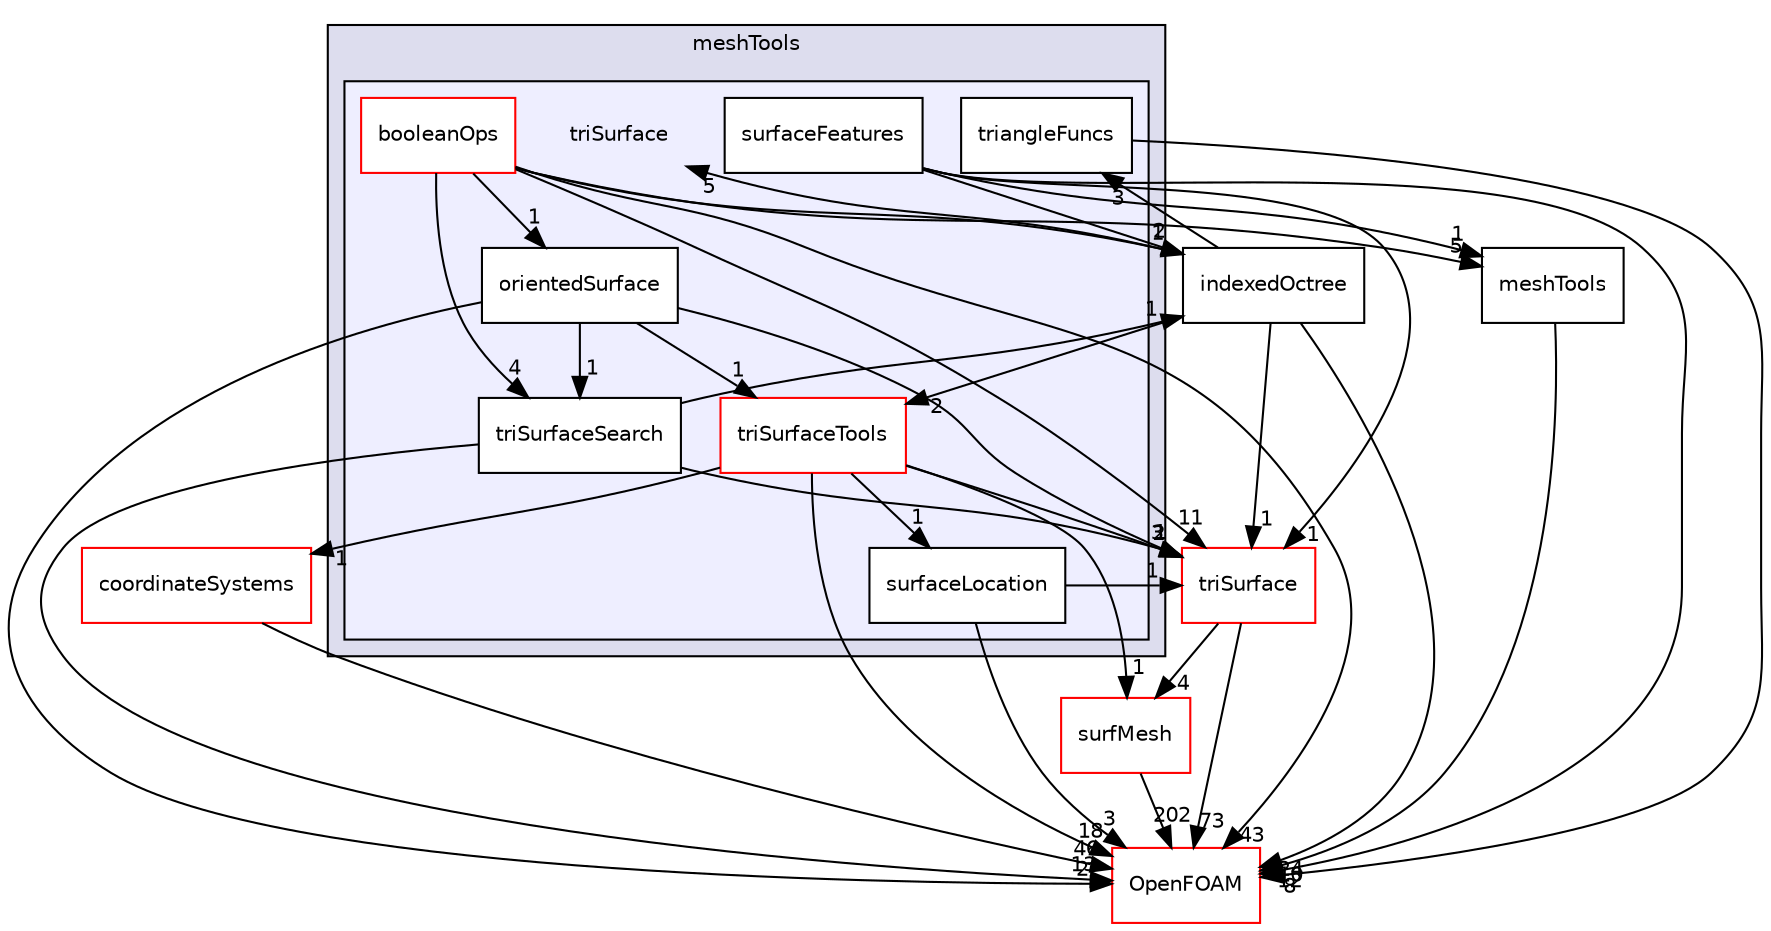 digraph "src/meshTools/triSurface" {
  bgcolor=transparent;
  compound=true
  node [ fontsize="10", fontname="Helvetica"];
  edge [ labelfontsize="10", labelfontname="Helvetica"];
  subgraph clusterdir_ae30ad0bef50cf391b24c614251bb9fd {
    graph [ bgcolor="#ddddee", pencolor="black", label="meshTools" fontname="Helvetica", fontsize="10", URL="dir_ae30ad0bef50cf391b24c614251bb9fd.html"]
  subgraph clusterdir_2c4b96702ead4056d900947b6784ec65 {
    graph [ bgcolor="#eeeeff", pencolor="black", label="" URL="dir_2c4b96702ead4056d900947b6784ec65.html"];
    dir_2c4b96702ead4056d900947b6784ec65 [shape=plaintext label="triSurface"];
    dir_74d5f0ef26cbc0ed5739a8bd0c9545b2 [shape=box label="booleanOps" color="red" fillcolor="white" style="filled" URL="dir_74d5f0ef26cbc0ed5739a8bd0c9545b2.html"];
    dir_1e5edae9d759078229e47ceedd1169a4 [shape=box label="orientedSurface" color="black" fillcolor="white" style="filled" URL="dir_1e5edae9d759078229e47ceedd1169a4.html"];
    dir_c7ea400be066a7991c819dfdcc67c0c6 [shape=box label="surfaceFeatures" color="black" fillcolor="white" style="filled" URL="dir_c7ea400be066a7991c819dfdcc67c0c6.html"];
    dir_ead27caff0a8912de2fb37af6ae8601f [shape=box label="surfaceLocation" color="black" fillcolor="white" style="filled" URL="dir_ead27caff0a8912de2fb37af6ae8601f.html"];
    dir_efe5326f90bc47de0a96776a4489d5a5 [shape=box label="triangleFuncs" color="black" fillcolor="white" style="filled" URL="dir_efe5326f90bc47de0a96776a4489d5a5.html"];
    dir_db58b4bbfae9cbaaed3d5fced27a0a3c [shape=box label="triSurfaceSearch" color="black" fillcolor="white" style="filled" URL="dir_db58b4bbfae9cbaaed3d5fced27a0a3c.html"];
    dir_56d4675d6cba2354f9e9dda440c341f0 [shape=box label="triSurfaceTools" color="red" fillcolor="white" style="filled" URL="dir_56d4675d6cba2354f9e9dda440c341f0.html"];
  }
  }
  dir_daefbc79e43b4c6de930591d46791fc2 [shape=box label="indexedOctree" URL="dir_daefbc79e43b4c6de930591d46791fc2.html"];
  dir_0a88fe22feb23ce5f078a04a1df67721 [shape=box label="surfMesh" color="red" URL="dir_0a88fe22feb23ce5f078a04a1df67721.html"];
  dir_b63c002b7559990bd414058641eb48ad [shape=box label="triSurface" color="red" URL="dir_b63c002b7559990bd414058641eb48ad.html"];
  dir_ef4318ca2457c4f3bff34731aba1c8d7 [shape=box label="coordinateSystems" color="red" URL="dir_ef4318ca2457c4f3bff34731aba1c8d7.html"];
  dir_c5473ff19b20e6ec4dfe5c310b3778a8 [shape=box label="OpenFOAM" color="red" URL="dir_c5473ff19b20e6ec4dfe5c310b3778a8.html"];
  dir_ed89494532d84cde5bd7df6bbfcbe2dc [shape=box label="meshTools" URL="dir_ed89494532d84cde5bd7df6bbfcbe2dc.html"];
  dir_56d4675d6cba2354f9e9dda440c341f0->dir_0a88fe22feb23ce5f078a04a1df67721 [headlabel="1", labeldistance=1.5 headhref="dir_001932_002735.html"];
  dir_56d4675d6cba2354f9e9dda440c341f0->dir_b63c002b7559990bd414058641eb48ad [headlabel="2", labeldistance=1.5 headhref="dir_001932_003024.html"];
  dir_56d4675d6cba2354f9e9dda440c341f0->dir_ead27caff0a8912de2fb37af6ae8601f [headlabel="1", labeldistance=1.5 headhref="dir_001932_001929.html"];
  dir_56d4675d6cba2354f9e9dda440c341f0->dir_ef4318ca2457c4f3bff34731aba1c8d7 [headlabel="1", labeldistance=1.5 headhref="dir_001932_001842.html"];
  dir_56d4675d6cba2354f9e9dda440c341f0->dir_c5473ff19b20e6ec4dfe5c310b3778a8 [headlabel="18", labeldistance=1.5 headhref="dir_001932_001950.html"];
  dir_daefbc79e43b4c6de930591d46791fc2->dir_56d4675d6cba2354f9e9dda440c341f0 [headlabel="2", labeldistance=1.5 headhref="dir_001845_001932.html"];
  dir_daefbc79e43b4c6de930591d46791fc2->dir_b63c002b7559990bd414058641eb48ad [headlabel="1", labeldistance=1.5 headhref="dir_001845_003024.html"];
  dir_daefbc79e43b4c6de930591d46791fc2->dir_efe5326f90bc47de0a96776a4489d5a5 [headlabel="3", labeldistance=1.5 headhref="dir_001845_001930.html"];
  dir_daefbc79e43b4c6de930591d46791fc2->dir_2c4b96702ead4056d900947b6784ec65 [headlabel="5", labeldistance=1.5 headhref="dir_001845_001922.html"];
  dir_daefbc79e43b4c6de930591d46791fc2->dir_c5473ff19b20e6ec4dfe5c310b3778a8 [headlabel="24", labeldistance=1.5 headhref="dir_001845_001950.html"];
  dir_1e5edae9d759078229e47ceedd1169a4->dir_56d4675d6cba2354f9e9dda440c341f0 [headlabel="1", labeldistance=1.5 headhref="dir_001927_001932.html"];
  dir_1e5edae9d759078229e47ceedd1169a4->dir_b63c002b7559990bd414058641eb48ad [headlabel="1", labeldistance=1.5 headhref="dir_001927_003024.html"];
  dir_1e5edae9d759078229e47ceedd1169a4->dir_db58b4bbfae9cbaaed3d5fced27a0a3c [headlabel="1", labeldistance=1.5 headhref="dir_001927_001931.html"];
  dir_1e5edae9d759078229e47ceedd1169a4->dir_c5473ff19b20e6ec4dfe5c310b3778a8 [headlabel="2", labeldistance=1.5 headhref="dir_001927_001950.html"];
  dir_0a88fe22feb23ce5f078a04a1df67721->dir_c5473ff19b20e6ec4dfe5c310b3778a8 [headlabel="202", labeldistance=1.5 headhref="dir_002735_001950.html"];
  dir_b63c002b7559990bd414058641eb48ad->dir_0a88fe22feb23ce5f078a04a1df67721 [headlabel="4", labeldistance=1.5 headhref="dir_003024_002735.html"];
  dir_b63c002b7559990bd414058641eb48ad->dir_c5473ff19b20e6ec4dfe5c310b3778a8 [headlabel="73", labeldistance=1.5 headhref="dir_003024_001950.html"];
  dir_ead27caff0a8912de2fb37af6ae8601f->dir_b63c002b7559990bd414058641eb48ad [headlabel="1", labeldistance=1.5 headhref="dir_001929_003024.html"];
  dir_ead27caff0a8912de2fb37af6ae8601f->dir_c5473ff19b20e6ec4dfe5c310b3778a8 [headlabel="3", labeldistance=1.5 headhref="dir_001929_001950.html"];
  dir_ef4318ca2457c4f3bff34731aba1c8d7->dir_c5473ff19b20e6ec4dfe5c310b3778a8 [headlabel="46", labeldistance=1.5 headhref="dir_001842_001950.html"];
  dir_c7ea400be066a7991c819dfdcc67c0c6->dir_daefbc79e43b4c6de930591d46791fc2 [headlabel="2", labeldistance=1.5 headhref="dir_001928_001845.html"];
  dir_c7ea400be066a7991c819dfdcc67c0c6->dir_b63c002b7559990bd414058641eb48ad [headlabel="1", labeldistance=1.5 headhref="dir_001928_003024.html"];
  dir_c7ea400be066a7991c819dfdcc67c0c6->dir_c5473ff19b20e6ec4dfe5c310b3778a8 [headlabel="12", labeldistance=1.5 headhref="dir_001928_001950.html"];
  dir_c7ea400be066a7991c819dfdcc67c0c6->dir_ed89494532d84cde5bd7df6bbfcbe2dc [headlabel="1", labeldistance=1.5 headhref="dir_001928_001851.html"];
  dir_efe5326f90bc47de0a96776a4489d5a5->dir_c5473ff19b20e6ec4dfe5c310b3778a8 [headlabel="8", labeldistance=1.5 headhref="dir_001930_001950.html"];
  dir_db58b4bbfae9cbaaed3d5fced27a0a3c->dir_daefbc79e43b4c6de930591d46791fc2 [headlabel="1", labeldistance=1.5 headhref="dir_001931_001845.html"];
  dir_db58b4bbfae9cbaaed3d5fced27a0a3c->dir_b63c002b7559990bd414058641eb48ad [headlabel="3", labeldistance=1.5 headhref="dir_001931_003024.html"];
  dir_db58b4bbfae9cbaaed3d5fced27a0a3c->dir_c5473ff19b20e6ec4dfe5c310b3778a8 [headlabel="13", labeldistance=1.5 headhref="dir_001931_001950.html"];
  dir_ed89494532d84cde5bd7df6bbfcbe2dc->dir_c5473ff19b20e6ec4dfe5c310b3778a8 [headlabel="10", labeldistance=1.5 headhref="dir_001851_001950.html"];
  dir_74d5f0ef26cbc0ed5739a8bd0c9545b2->dir_daefbc79e43b4c6de930591d46791fc2 [headlabel="1", labeldistance=1.5 headhref="dir_001923_001845.html"];
  dir_74d5f0ef26cbc0ed5739a8bd0c9545b2->dir_1e5edae9d759078229e47ceedd1169a4 [headlabel="1", labeldistance=1.5 headhref="dir_001923_001927.html"];
  dir_74d5f0ef26cbc0ed5739a8bd0c9545b2->dir_b63c002b7559990bd414058641eb48ad [headlabel="11", labeldistance=1.5 headhref="dir_001923_003024.html"];
  dir_74d5f0ef26cbc0ed5739a8bd0c9545b2->dir_db58b4bbfae9cbaaed3d5fced27a0a3c [headlabel="4", labeldistance=1.5 headhref="dir_001923_001931.html"];
  dir_74d5f0ef26cbc0ed5739a8bd0c9545b2->dir_c5473ff19b20e6ec4dfe5c310b3778a8 [headlabel="43", labeldistance=1.5 headhref="dir_001923_001950.html"];
  dir_74d5f0ef26cbc0ed5739a8bd0c9545b2->dir_ed89494532d84cde5bd7df6bbfcbe2dc [headlabel="5", labeldistance=1.5 headhref="dir_001923_001851.html"];
}
